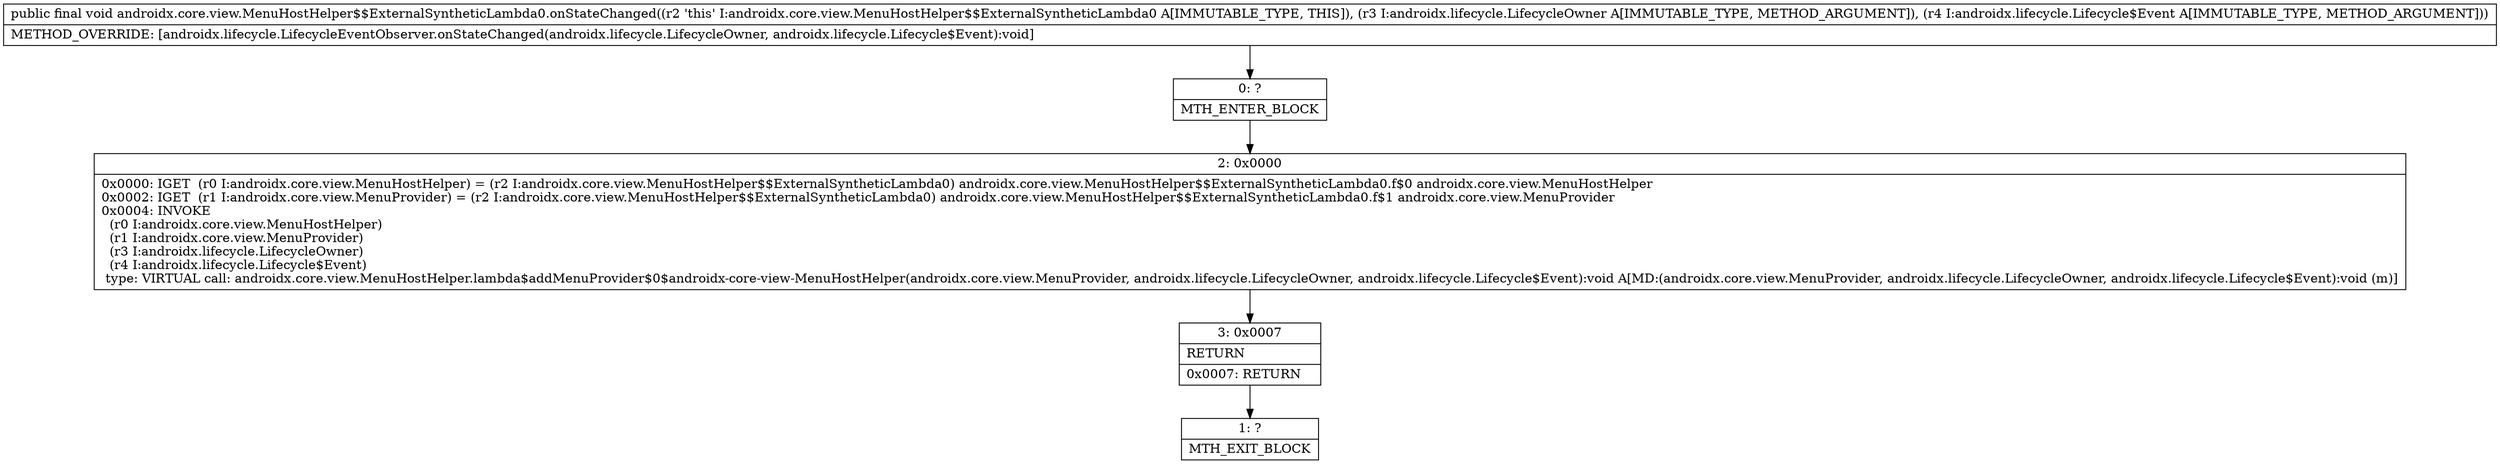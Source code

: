 digraph "CFG forandroidx.core.view.MenuHostHelper$$ExternalSyntheticLambda0.onStateChanged(Landroidx\/lifecycle\/LifecycleOwner;Landroidx\/lifecycle\/Lifecycle$Event;)V" {
Node_0 [shape=record,label="{0\:\ ?|MTH_ENTER_BLOCK\l}"];
Node_2 [shape=record,label="{2\:\ 0x0000|0x0000: IGET  (r0 I:androidx.core.view.MenuHostHelper) = (r2 I:androidx.core.view.MenuHostHelper$$ExternalSyntheticLambda0) androidx.core.view.MenuHostHelper$$ExternalSyntheticLambda0.f$0 androidx.core.view.MenuHostHelper \l0x0002: IGET  (r1 I:androidx.core.view.MenuProvider) = (r2 I:androidx.core.view.MenuHostHelper$$ExternalSyntheticLambda0) androidx.core.view.MenuHostHelper$$ExternalSyntheticLambda0.f$1 androidx.core.view.MenuProvider \l0x0004: INVOKE  \l  (r0 I:androidx.core.view.MenuHostHelper)\l  (r1 I:androidx.core.view.MenuProvider)\l  (r3 I:androidx.lifecycle.LifecycleOwner)\l  (r4 I:androidx.lifecycle.Lifecycle$Event)\l type: VIRTUAL call: androidx.core.view.MenuHostHelper.lambda$addMenuProvider$0$androidx\-core\-view\-MenuHostHelper(androidx.core.view.MenuProvider, androidx.lifecycle.LifecycleOwner, androidx.lifecycle.Lifecycle$Event):void A[MD:(androidx.core.view.MenuProvider, androidx.lifecycle.LifecycleOwner, androidx.lifecycle.Lifecycle$Event):void (m)]\l}"];
Node_3 [shape=record,label="{3\:\ 0x0007|RETURN\l|0x0007: RETURN   \l}"];
Node_1 [shape=record,label="{1\:\ ?|MTH_EXIT_BLOCK\l}"];
MethodNode[shape=record,label="{public final void androidx.core.view.MenuHostHelper$$ExternalSyntheticLambda0.onStateChanged((r2 'this' I:androidx.core.view.MenuHostHelper$$ExternalSyntheticLambda0 A[IMMUTABLE_TYPE, THIS]), (r3 I:androidx.lifecycle.LifecycleOwner A[IMMUTABLE_TYPE, METHOD_ARGUMENT]), (r4 I:androidx.lifecycle.Lifecycle$Event A[IMMUTABLE_TYPE, METHOD_ARGUMENT]))  | METHOD_OVERRIDE: [androidx.lifecycle.LifecycleEventObserver.onStateChanged(androidx.lifecycle.LifecycleOwner, androidx.lifecycle.Lifecycle$Event):void]\l}"];
MethodNode -> Node_0;Node_0 -> Node_2;
Node_2 -> Node_3;
Node_3 -> Node_1;
}

